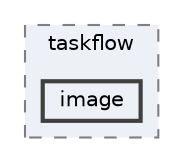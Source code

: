 digraph "external/taskflow/image"
{
 // LATEX_PDF_SIZE
  bgcolor="transparent";
  edge [fontname=Helvetica,fontsize=10,labelfontname=Helvetica,labelfontsize=10];
  node [fontname=Helvetica,fontsize=10,shape=box,height=0.2,width=0.4];
  compound=true
  subgraph clusterdir_a586d2919c2294cf68ed57ec5a464d2f {
    graph [ bgcolor="#edf0f7", pencolor="grey50", label="taskflow", fontname=Helvetica,fontsize=10 style="filled,dashed", URL="dir_a586d2919c2294cf68ed57ec5a464d2f.html",tooltip="root taskflow include dir"]
  dir_5836e2e327f6d0ab2eb4a18ddb2b9f1d [label="image", fillcolor="#edf0f7", color="grey25", style="filled,bold", URL="dir_5836e2e327f6d0ab2eb4a18ddb2b9f1d.html",tooltip=""];
  }
}
